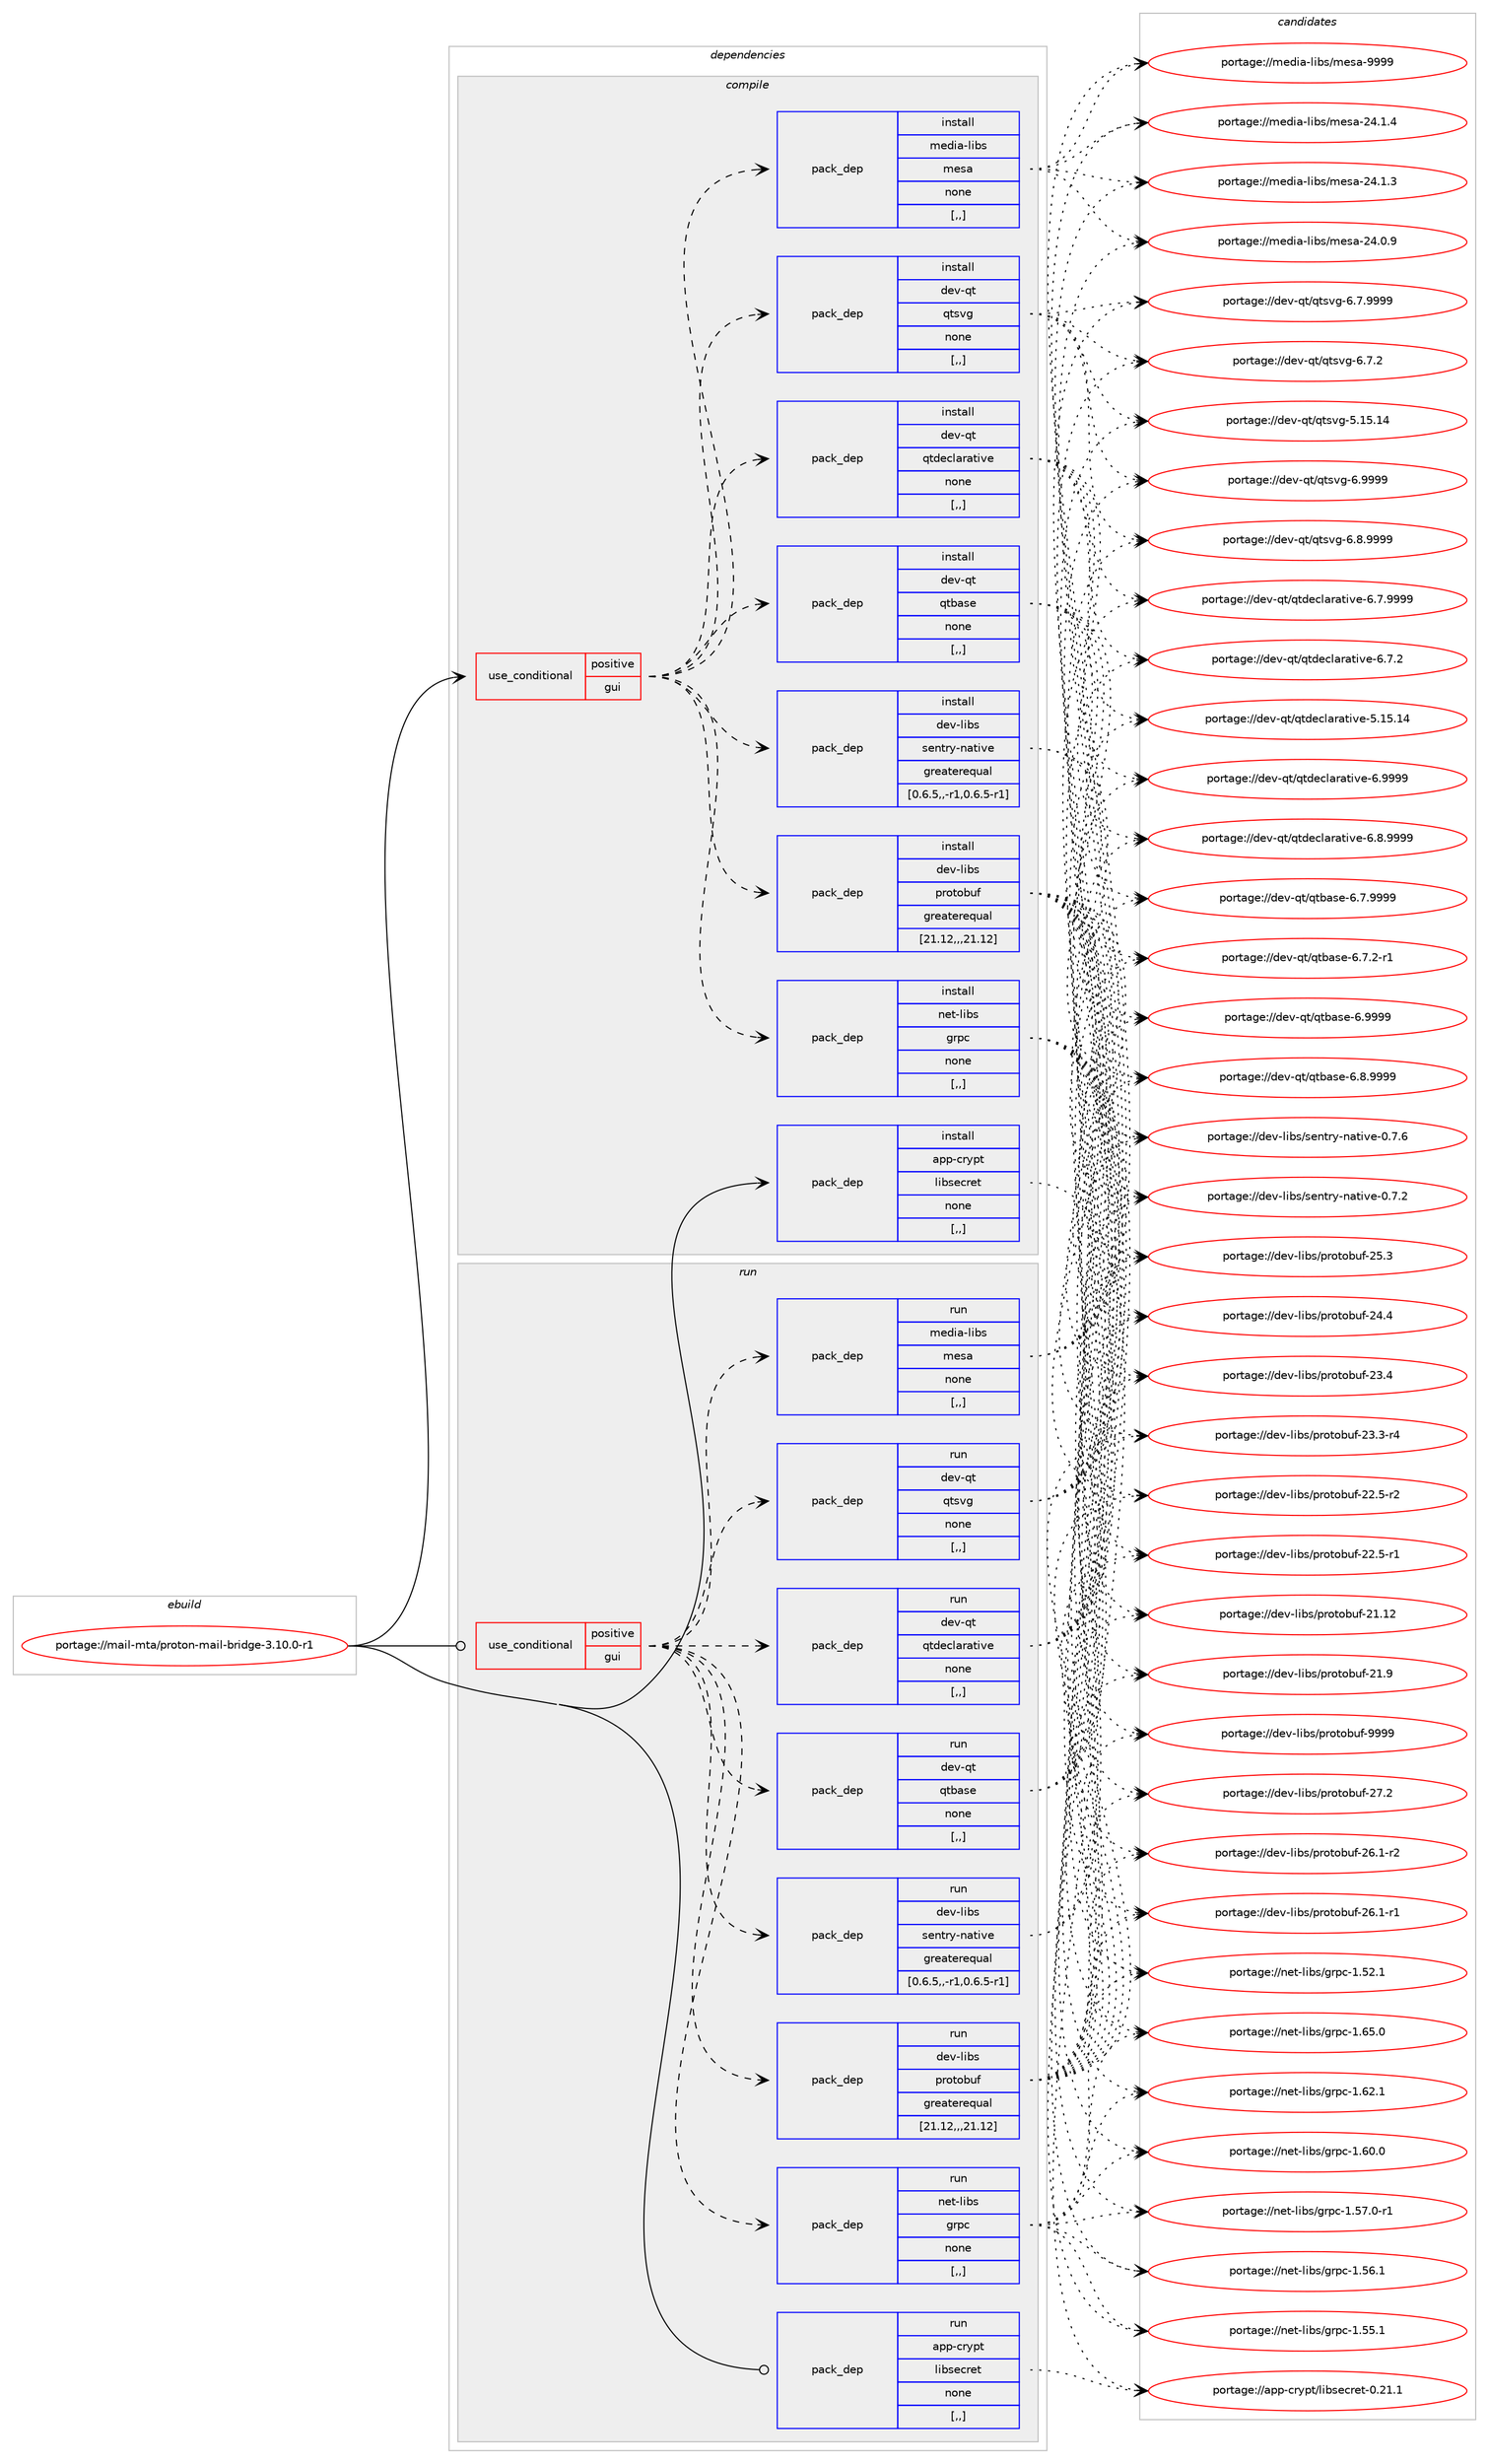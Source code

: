 digraph prolog {

# *************
# Graph options
# *************

newrank=true;
concentrate=true;
compound=true;
graph [rankdir=LR,fontname=Helvetica,fontsize=10,ranksep=1.5];#, ranksep=2.5, nodesep=0.2];
edge  [arrowhead=vee];
node  [fontname=Helvetica,fontsize=10];

# **********
# The ebuild
# **********

subgraph cluster_leftcol {
color=gray;
label=<<i>ebuild</i>>;
id [label="portage://mail-mta/proton-mail-bridge-3.10.0-r1", color=red, width=4, href="../mail-mta/proton-mail-bridge-3.10.0-r1.svg"];
}

# ****************
# The dependencies
# ****************

subgraph cluster_midcol {
color=gray;
label=<<i>dependencies</i>>;
subgraph cluster_compile {
fillcolor="#eeeeee";
style=filled;
label=<<i>compile</i>>;
subgraph cond70867 {
dependency281626 [label=<<TABLE BORDER="0" CELLBORDER="1" CELLSPACING="0" CELLPADDING="4"><TR><TD ROWSPAN="3" CELLPADDING="10">use_conditional</TD></TR><TR><TD>positive</TD></TR><TR><TD>gui</TD></TR></TABLE>>, shape=none, color=red];
subgraph pack208449 {
dependency281627 [label=<<TABLE BORDER="0" CELLBORDER="1" CELLSPACING="0" CELLPADDING="4" WIDTH="220"><TR><TD ROWSPAN="6" CELLPADDING="30">pack_dep</TD></TR><TR><TD WIDTH="110">install</TD></TR><TR><TD>dev-libs</TD></TR><TR><TD>protobuf</TD></TR><TR><TD>greaterequal</TD></TR><TR><TD>[21.12,,,21.12]</TD></TR></TABLE>>, shape=none, color=blue];
}
dependency281626:e -> dependency281627:w [weight=20,style="dashed",arrowhead="vee"];
subgraph pack208450 {
dependency281628 [label=<<TABLE BORDER="0" CELLBORDER="1" CELLSPACING="0" CELLPADDING="4" WIDTH="220"><TR><TD ROWSPAN="6" CELLPADDING="30">pack_dep</TD></TR><TR><TD WIDTH="110">install</TD></TR><TR><TD>dev-libs</TD></TR><TR><TD>sentry-native</TD></TR><TR><TD>greaterequal</TD></TR><TR><TD>[0.6.5,,-r1,0.6.5-r1]</TD></TR></TABLE>>, shape=none, color=blue];
}
dependency281626:e -> dependency281628:w [weight=20,style="dashed",arrowhead="vee"];
subgraph pack208451 {
dependency281629 [label=<<TABLE BORDER="0" CELLBORDER="1" CELLSPACING="0" CELLPADDING="4" WIDTH="220"><TR><TD ROWSPAN="6" CELLPADDING="30">pack_dep</TD></TR><TR><TD WIDTH="110">install</TD></TR><TR><TD>dev-qt</TD></TR><TR><TD>qtbase</TD></TR><TR><TD>none</TD></TR><TR><TD>[,,]</TD></TR></TABLE>>, shape=none, color=blue];
}
dependency281626:e -> dependency281629:w [weight=20,style="dashed",arrowhead="vee"];
subgraph pack208452 {
dependency281630 [label=<<TABLE BORDER="0" CELLBORDER="1" CELLSPACING="0" CELLPADDING="4" WIDTH="220"><TR><TD ROWSPAN="6" CELLPADDING="30">pack_dep</TD></TR><TR><TD WIDTH="110">install</TD></TR><TR><TD>dev-qt</TD></TR><TR><TD>qtdeclarative</TD></TR><TR><TD>none</TD></TR><TR><TD>[,,]</TD></TR></TABLE>>, shape=none, color=blue];
}
dependency281626:e -> dependency281630:w [weight=20,style="dashed",arrowhead="vee"];
subgraph pack208453 {
dependency281631 [label=<<TABLE BORDER="0" CELLBORDER="1" CELLSPACING="0" CELLPADDING="4" WIDTH="220"><TR><TD ROWSPAN="6" CELLPADDING="30">pack_dep</TD></TR><TR><TD WIDTH="110">install</TD></TR><TR><TD>dev-qt</TD></TR><TR><TD>qtsvg</TD></TR><TR><TD>none</TD></TR><TR><TD>[,,]</TD></TR></TABLE>>, shape=none, color=blue];
}
dependency281626:e -> dependency281631:w [weight=20,style="dashed",arrowhead="vee"];
subgraph pack208454 {
dependency281632 [label=<<TABLE BORDER="0" CELLBORDER="1" CELLSPACING="0" CELLPADDING="4" WIDTH="220"><TR><TD ROWSPAN="6" CELLPADDING="30">pack_dep</TD></TR><TR><TD WIDTH="110">install</TD></TR><TR><TD>media-libs</TD></TR><TR><TD>mesa</TD></TR><TR><TD>none</TD></TR><TR><TD>[,,]</TD></TR></TABLE>>, shape=none, color=blue];
}
dependency281626:e -> dependency281632:w [weight=20,style="dashed",arrowhead="vee"];
subgraph pack208455 {
dependency281633 [label=<<TABLE BORDER="0" CELLBORDER="1" CELLSPACING="0" CELLPADDING="4" WIDTH="220"><TR><TD ROWSPAN="6" CELLPADDING="30">pack_dep</TD></TR><TR><TD WIDTH="110">install</TD></TR><TR><TD>net-libs</TD></TR><TR><TD>grpc</TD></TR><TR><TD>none</TD></TR><TR><TD>[,,]</TD></TR></TABLE>>, shape=none, color=blue];
}
dependency281626:e -> dependency281633:w [weight=20,style="dashed",arrowhead="vee"];
}
id:e -> dependency281626:w [weight=20,style="solid",arrowhead="vee"];
subgraph pack208456 {
dependency281634 [label=<<TABLE BORDER="0" CELLBORDER="1" CELLSPACING="0" CELLPADDING="4" WIDTH="220"><TR><TD ROWSPAN="6" CELLPADDING="30">pack_dep</TD></TR><TR><TD WIDTH="110">install</TD></TR><TR><TD>app-crypt</TD></TR><TR><TD>libsecret</TD></TR><TR><TD>none</TD></TR><TR><TD>[,,]</TD></TR></TABLE>>, shape=none, color=blue];
}
id:e -> dependency281634:w [weight=20,style="solid",arrowhead="vee"];
}
subgraph cluster_compileandrun {
fillcolor="#eeeeee";
style=filled;
label=<<i>compile and run</i>>;
}
subgraph cluster_run {
fillcolor="#eeeeee";
style=filled;
label=<<i>run</i>>;
subgraph cond70868 {
dependency281635 [label=<<TABLE BORDER="0" CELLBORDER="1" CELLSPACING="0" CELLPADDING="4"><TR><TD ROWSPAN="3" CELLPADDING="10">use_conditional</TD></TR><TR><TD>positive</TD></TR><TR><TD>gui</TD></TR></TABLE>>, shape=none, color=red];
subgraph pack208457 {
dependency281636 [label=<<TABLE BORDER="0" CELLBORDER="1" CELLSPACING="0" CELLPADDING="4" WIDTH="220"><TR><TD ROWSPAN="6" CELLPADDING="30">pack_dep</TD></TR><TR><TD WIDTH="110">run</TD></TR><TR><TD>dev-libs</TD></TR><TR><TD>protobuf</TD></TR><TR><TD>greaterequal</TD></TR><TR><TD>[21.12,,,21.12]</TD></TR></TABLE>>, shape=none, color=blue];
}
dependency281635:e -> dependency281636:w [weight=20,style="dashed",arrowhead="vee"];
subgraph pack208458 {
dependency281637 [label=<<TABLE BORDER="0" CELLBORDER="1" CELLSPACING="0" CELLPADDING="4" WIDTH="220"><TR><TD ROWSPAN="6" CELLPADDING="30">pack_dep</TD></TR><TR><TD WIDTH="110">run</TD></TR><TR><TD>dev-libs</TD></TR><TR><TD>sentry-native</TD></TR><TR><TD>greaterequal</TD></TR><TR><TD>[0.6.5,,-r1,0.6.5-r1]</TD></TR></TABLE>>, shape=none, color=blue];
}
dependency281635:e -> dependency281637:w [weight=20,style="dashed",arrowhead="vee"];
subgraph pack208459 {
dependency281638 [label=<<TABLE BORDER="0" CELLBORDER="1" CELLSPACING="0" CELLPADDING="4" WIDTH="220"><TR><TD ROWSPAN="6" CELLPADDING="30">pack_dep</TD></TR><TR><TD WIDTH="110">run</TD></TR><TR><TD>dev-qt</TD></TR><TR><TD>qtbase</TD></TR><TR><TD>none</TD></TR><TR><TD>[,,]</TD></TR></TABLE>>, shape=none, color=blue];
}
dependency281635:e -> dependency281638:w [weight=20,style="dashed",arrowhead="vee"];
subgraph pack208460 {
dependency281639 [label=<<TABLE BORDER="0" CELLBORDER="1" CELLSPACING="0" CELLPADDING="4" WIDTH="220"><TR><TD ROWSPAN="6" CELLPADDING="30">pack_dep</TD></TR><TR><TD WIDTH="110">run</TD></TR><TR><TD>dev-qt</TD></TR><TR><TD>qtdeclarative</TD></TR><TR><TD>none</TD></TR><TR><TD>[,,]</TD></TR></TABLE>>, shape=none, color=blue];
}
dependency281635:e -> dependency281639:w [weight=20,style="dashed",arrowhead="vee"];
subgraph pack208461 {
dependency281640 [label=<<TABLE BORDER="0" CELLBORDER="1" CELLSPACING="0" CELLPADDING="4" WIDTH="220"><TR><TD ROWSPAN="6" CELLPADDING="30">pack_dep</TD></TR><TR><TD WIDTH="110">run</TD></TR><TR><TD>dev-qt</TD></TR><TR><TD>qtsvg</TD></TR><TR><TD>none</TD></TR><TR><TD>[,,]</TD></TR></TABLE>>, shape=none, color=blue];
}
dependency281635:e -> dependency281640:w [weight=20,style="dashed",arrowhead="vee"];
subgraph pack208462 {
dependency281641 [label=<<TABLE BORDER="0" CELLBORDER="1" CELLSPACING="0" CELLPADDING="4" WIDTH="220"><TR><TD ROWSPAN="6" CELLPADDING="30">pack_dep</TD></TR><TR><TD WIDTH="110">run</TD></TR><TR><TD>media-libs</TD></TR><TR><TD>mesa</TD></TR><TR><TD>none</TD></TR><TR><TD>[,,]</TD></TR></TABLE>>, shape=none, color=blue];
}
dependency281635:e -> dependency281641:w [weight=20,style="dashed",arrowhead="vee"];
subgraph pack208463 {
dependency281642 [label=<<TABLE BORDER="0" CELLBORDER="1" CELLSPACING="0" CELLPADDING="4" WIDTH="220"><TR><TD ROWSPAN="6" CELLPADDING="30">pack_dep</TD></TR><TR><TD WIDTH="110">run</TD></TR><TR><TD>net-libs</TD></TR><TR><TD>grpc</TD></TR><TR><TD>none</TD></TR><TR><TD>[,,]</TD></TR></TABLE>>, shape=none, color=blue];
}
dependency281635:e -> dependency281642:w [weight=20,style="dashed",arrowhead="vee"];
}
id:e -> dependency281635:w [weight=20,style="solid",arrowhead="odot"];
subgraph pack208464 {
dependency281643 [label=<<TABLE BORDER="0" CELLBORDER="1" CELLSPACING="0" CELLPADDING="4" WIDTH="220"><TR><TD ROWSPAN="6" CELLPADDING="30">pack_dep</TD></TR><TR><TD WIDTH="110">run</TD></TR><TR><TD>app-crypt</TD></TR><TR><TD>libsecret</TD></TR><TR><TD>none</TD></TR><TR><TD>[,,]</TD></TR></TABLE>>, shape=none, color=blue];
}
id:e -> dependency281643:w [weight=20,style="solid",arrowhead="odot"];
}
}

# **************
# The candidates
# **************

subgraph cluster_choices {
rank=same;
color=gray;
label=<<i>candidates</i>>;

subgraph choice208449 {
color=black;
nodesep=1;
choice100101118451081059811547112114111116111981171024557575757 [label="portage://dev-libs/protobuf-9999", color=red, width=4,href="../dev-libs/protobuf-9999.svg"];
choice100101118451081059811547112114111116111981171024550554650 [label="portage://dev-libs/protobuf-27.2", color=red, width=4,href="../dev-libs/protobuf-27.2.svg"];
choice1001011184510810598115471121141111161119811710245505446494511450 [label="portage://dev-libs/protobuf-26.1-r2", color=red, width=4,href="../dev-libs/protobuf-26.1-r2.svg"];
choice1001011184510810598115471121141111161119811710245505446494511449 [label="portage://dev-libs/protobuf-26.1-r1", color=red, width=4,href="../dev-libs/protobuf-26.1-r1.svg"];
choice100101118451081059811547112114111116111981171024550534651 [label="portage://dev-libs/protobuf-25.3", color=red, width=4,href="../dev-libs/protobuf-25.3.svg"];
choice100101118451081059811547112114111116111981171024550524652 [label="portage://dev-libs/protobuf-24.4", color=red, width=4,href="../dev-libs/protobuf-24.4.svg"];
choice100101118451081059811547112114111116111981171024550514652 [label="portage://dev-libs/protobuf-23.4", color=red, width=4,href="../dev-libs/protobuf-23.4.svg"];
choice1001011184510810598115471121141111161119811710245505146514511452 [label="portage://dev-libs/protobuf-23.3-r4", color=red, width=4,href="../dev-libs/protobuf-23.3-r4.svg"];
choice1001011184510810598115471121141111161119811710245505046534511450 [label="portage://dev-libs/protobuf-22.5-r2", color=red, width=4,href="../dev-libs/protobuf-22.5-r2.svg"];
choice1001011184510810598115471121141111161119811710245505046534511449 [label="portage://dev-libs/protobuf-22.5-r1", color=red, width=4,href="../dev-libs/protobuf-22.5-r1.svg"];
choice10010111845108105981154711211411111611198117102455049464950 [label="portage://dev-libs/protobuf-21.12", color=red, width=4,href="../dev-libs/protobuf-21.12.svg"];
choice100101118451081059811547112114111116111981171024550494657 [label="portage://dev-libs/protobuf-21.9", color=red, width=4,href="../dev-libs/protobuf-21.9.svg"];
dependency281627:e -> choice100101118451081059811547112114111116111981171024557575757:w [style=dotted,weight="100"];
dependency281627:e -> choice100101118451081059811547112114111116111981171024550554650:w [style=dotted,weight="100"];
dependency281627:e -> choice1001011184510810598115471121141111161119811710245505446494511450:w [style=dotted,weight="100"];
dependency281627:e -> choice1001011184510810598115471121141111161119811710245505446494511449:w [style=dotted,weight="100"];
dependency281627:e -> choice100101118451081059811547112114111116111981171024550534651:w [style=dotted,weight="100"];
dependency281627:e -> choice100101118451081059811547112114111116111981171024550524652:w [style=dotted,weight="100"];
dependency281627:e -> choice100101118451081059811547112114111116111981171024550514652:w [style=dotted,weight="100"];
dependency281627:e -> choice1001011184510810598115471121141111161119811710245505146514511452:w [style=dotted,weight="100"];
dependency281627:e -> choice1001011184510810598115471121141111161119811710245505046534511450:w [style=dotted,weight="100"];
dependency281627:e -> choice1001011184510810598115471121141111161119811710245505046534511449:w [style=dotted,weight="100"];
dependency281627:e -> choice10010111845108105981154711211411111611198117102455049464950:w [style=dotted,weight="100"];
dependency281627:e -> choice100101118451081059811547112114111116111981171024550494657:w [style=dotted,weight="100"];
}
subgraph choice208450 {
color=black;
nodesep=1;
choice1001011184510810598115471151011101161141214511097116105118101454846554654 [label="portage://dev-libs/sentry-native-0.7.6", color=red, width=4,href="../dev-libs/sentry-native-0.7.6.svg"];
choice1001011184510810598115471151011101161141214511097116105118101454846554650 [label="portage://dev-libs/sentry-native-0.7.2", color=red, width=4,href="../dev-libs/sentry-native-0.7.2.svg"];
dependency281628:e -> choice1001011184510810598115471151011101161141214511097116105118101454846554654:w [style=dotted,weight="100"];
dependency281628:e -> choice1001011184510810598115471151011101161141214511097116105118101454846554650:w [style=dotted,weight="100"];
}
subgraph choice208451 {
color=black;
nodesep=1;
choice1001011184511311647113116989711510145544657575757 [label="portage://dev-qt/qtbase-6.9999", color=red, width=4,href="../dev-qt/qtbase-6.9999.svg"];
choice10010111845113116471131169897115101455446564657575757 [label="portage://dev-qt/qtbase-6.8.9999", color=red, width=4,href="../dev-qt/qtbase-6.8.9999.svg"];
choice10010111845113116471131169897115101455446554657575757 [label="portage://dev-qt/qtbase-6.7.9999", color=red, width=4,href="../dev-qt/qtbase-6.7.9999.svg"];
choice100101118451131164711311698971151014554465546504511449 [label="portage://dev-qt/qtbase-6.7.2-r1", color=red, width=4,href="../dev-qt/qtbase-6.7.2-r1.svg"];
dependency281629:e -> choice1001011184511311647113116989711510145544657575757:w [style=dotted,weight="100"];
dependency281629:e -> choice10010111845113116471131169897115101455446564657575757:w [style=dotted,weight="100"];
dependency281629:e -> choice10010111845113116471131169897115101455446554657575757:w [style=dotted,weight="100"];
dependency281629:e -> choice100101118451131164711311698971151014554465546504511449:w [style=dotted,weight="100"];
}
subgraph choice208452 {
color=black;
nodesep=1;
choice100101118451131164711311610010199108971149711610511810145544657575757 [label="portage://dev-qt/qtdeclarative-6.9999", color=red, width=4,href="../dev-qt/qtdeclarative-6.9999.svg"];
choice1001011184511311647113116100101991089711497116105118101455446564657575757 [label="portage://dev-qt/qtdeclarative-6.8.9999", color=red, width=4,href="../dev-qt/qtdeclarative-6.8.9999.svg"];
choice1001011184511311647113116100101991089711497116105118101455446554657575757 [label="portage://dev-qt/qtdeclarative-6.7.9999", color=red, width=4,href="../dev-qt/qtdeclarative-6.7.9999.svg"];
choice1001011184511311647113116100101991089711497116105118101455446554650 [label="portage://dev-qt/qtdeclarative-6.7.2", color=red, width=4,href="../dev-qt/qtdeclarative-6.7.2.svg"];
choice10010111845113116471131161001019910897114971161051181014553464953464952 [label="portage://dev-qt/qtdeclarative-5.15.14", color=red, width=4,href="../dev-qt/qtdeclarative-5.15.14.svg"];
dependency281630:e -> choice100101118451131164711311610010199108971149711610511810145544657575757:w [style=dotted,weight="100"];
dependency281630:e -> choice1001011184511311647113116100101991089711497116105118101455446564657575757:w [style=dotted,weight="100"];
dependency281630:e -> choice1001011184511311647113116100101991089711497116105118101455446554657575757:w [style=dotted,weight="100"];
dependency281630:e -> choice1001011184511311647113116100101991089711497116105118101455446554650:w [style=dotted,weight="100"];
dependency281630:e -> choice10010111845113116471131161001019910897114971161051181014553464953464952:w [style=dotted,weight="100"];
}
subgraph choice208453 {
color=black;
nodesep=1;
choice100101118451131164711311611511810345544657575757 [label="portage://dev-qt/qtsvg-6.9999", color=red, width=4,href="../dev-qt/qtsvg-6.9999.svg"];
choice1001011184511311647113116115118103455446564657575757 [label="portage://dev-qt/qtsvg-6.8.9999", color=red, width=4,href="../dev-qt/qtsvg-6.8.9999.svg"];
choice1001011184511311647113116115118103455446554657575757 [label="portage://dev-qt/qtsvg-6.7.9999", color=red, width=4,href="../dev-qt/qtsvg-6.7.9999.svg"];
choice1001011184511311647113116115118103455446554650 [label="portage://dev-qt/qtsvg-6.7.2", color=red, width=4,href="../dev-qt/qtsvg-6.7.2.svg"];
choice10010111845113116471131161151181034553464953464952 [label="portage://dev-qt/qtsvg-5.15.14", color=red, width=4,href="../dev-qt/qtsvg-5.15.14.svg"];
dependency281631:e -> choice100101118451131164711311611511810345544657575757:w [style=dotted,weight="100"];
dependency281631:e -> choice1001011184511311647113116115118103455446564657575757:w [style=dotted,weight="100"];
dependency281631:e -> choice1001011184511311647113116115118103455446554657575757:w [style=dotted,weight="100"];
dependency281631:e -> choice1001011184511311647113116115118103455446554650:w [style=dotted,weight="100"];
dependency281631:e -> choice10010111845113116471131161151181034553464953464952:w [style=dotted,weight="100"];
}
subgraph choice208454 {
color=black;
nodesep=1;
choice10910110010597451081059811547109101115974557575757 [label="portage://media-libs/mesa-9999", color=red, width=4,href="../media-libs/mesa-9999.svg"];
choice109101100105974510810598115471091011159745505246494652 [label="portage://media-libs/mesa-24.1.4", color=red, width=4,href="../media-libs/mesa-24.1.4.svg"];
choice109101100105974510810598115471091011159745505246494651 [label="portage://media-libs/mesa-24.1.3", color=red, width=4,href="../media-libs/mesa-24.1.3.svg"];
choice109101100105974510810598115471091011159745505246484657 [label="portage://media-libs/mesa-24.0.9", color=red, width=4,href="../media-libs/mesa-24.0.9.svg"];
dependency281632:e -> choice10910110010597451081059811547109101115974557575757:w [style=dotted,weight="100"];
dependency281632:e -> choice109101100105974510810598115471091011159745505246494652:w [style=dotted,weight="100"];
dependency281632:e -> choice109101100105974510810598115471091011159745505246494651:w [style=dotted,weight="100"];
dependency281632:e -> choice109101100105974510810598115471091011159745505246484657:w [style=dotted,weight="100"];
}
subgraph choice208455 {
color=black;
nodesep=1;
choice1101011164510810598115471031141129945494654534648 [label="portage://net-libs/grpc-1.65.0", color=red, width=4,href="../net-libs/grpc-1.65.0.svg"];
choice1101011164510810598115471031141129945494654504649 [label="portage://net-libs/grpc-1.62.1", color=red, width=4,href="../net-libs/grpc-1.62.1.svg"];
choice1101011164510810598115471031141129945494654484648 [label="portage://net-libs/grpc-1.60.0", color=red, width=4,href="../net-libs/grpc-1.60.0.svg"];
choice11010111645108105981154710311411299454946535546484511449 [label="portage://net-libs/grpc-1.57.0-r1", color=red, width=4,href="../net-libs/grpc-1.57.0-r1.svg"];
choice1101011164510810598115471031141129945494653544649 [label="portage://net-libs/grpc-1.56.1", color=red, width=4,href="../net-libs/grpc-1.56.1.svg"];
choice1101011164510810598115471031141129945494653534649 [label="portage://net-libs/grpc-1.55.1", color=red, width=4,href="../net-libs/grpc-1.55.1.svg"];
choice1101011164510810598115471031141129945494653504649 [label="portage://net-libs/grpc-1.52.1", color=red, width=4,href="../net-libs/grpc-1.52.1.svg"];
dependency281633:e -> choice1101011164510810598115471031141129945494654534648:w [style=dotted,weight="100"];
dependency281633:e -> choice1101011164510810598115471031141129945494654504649:w [style=dotted,weight="100"];
dependency281633:e -> choice1101011164510810598115471031141129945494654484648:w [style=dotted,weight="100"];
dependency281633:e -> choice11010111645108105981154710311411299454946535546484511449:w [style=dotted,weight="100"];
dependency281633:e -> choice1101011164510810598115471031141129945494653544649:w [style=dotted,weight="100"];
dependency281633:e -> choice1101011164510810598115471031141129945494653534649:w [style=dotted,weight="100"];
dependency281633:e -> choice1101011164510810598115471031141129945494653504649:w [style=dotted,weight="100"];
}
subgraph choice208456 {
color=black;
nodesep=1;
choice97112112459911412111211647108105981151019911410111645484650494649 [label="portage://app-crypt/libsecret-0.21.1", color=red, width=4,href="../app-crypt/libsecret-0.21.1.svg"];
dependency281634:e -> choice97112112459911412111211647108105981151019911410111645484650494649:w [style=dotted,weight="100"];
}
subgraph choice208457 {
color=black;
nodesep=1;
choice100101118451081059811547112114111116111981171024557575757 [label="portage://dev-libs/protobuf-9999", color=red, width=4,href="../dev-libs/protobuf-9999.svg"];
choice100101118451081059811547112114111116111981171024550554650 [label="portage://dev-libs/protobuf-27.2", color=red, width=4,href="../dev-libs/protobuf-27.2.svg"];
choice1001011184510810598115471121141111161119811710245505446494511450 [label="portage://dev-libs/protobuf-26.1-r2", color=red, width=4,href="../dev-libs/protobuf-26.1-r2.svg"];
choice1001011184510810598115471121141111161119811710245505446494511449 [label="portage://dev-libs/protobuf-26.1-r1", color=red, width=4,href="../dev-libs/protobuf-26.1-r1.svg"];
choice100101118451081059811547112114111116111981171024550534651 [label="portage://dev-libs/protobuf-25.3", color=red, width=4,href="../dev-libs/protobuf-25.3.svg"];
choice100101118451081059811547112114111116111981171024550524652 [label="portage://dev-libs/protobuf-24.4", color=red, width=4,href="../dev-libs/protobuf-24.4.svg"];
choice100101118451081059811547112114111116111981171024550514652 [label="portage://dev-libs/protobuf-23.4", color=red, width=4,href="../dev-libs/protobuf-23.4.svg"];
choice1001011184510810598115471121141111161119811710245505146514511452 [label="portage://dev-libs/protobuf-23.3-r4", color=red, width=4,href="../dev-libs/protobuf-23.3-r4.svg"];
choice1001011184510810598115471121141111161119811710245505046534511450 [label="portage://dev-libs/protobuf-22.5-r2", color=red, width=4,href="../dev-libs/protobuf-22.5-r2.svg"];
choice1001011184510810598115471121141111161119811710245505046534511449 [label="portage://dev-libs/protobuf-22.5-r1", color=red, width=4,href="../dev-libs/protobuf-22.5-r1.svg"];
choice10010111845108105981154711211411111611198117102455049464950 [label="portage://dev-libs/protobuf-21.12", color=red, width=4,href="../dev-libs/protobuf-21.12.svg"];
choice100101118451081059811547112114111116111981171024550494657 [label="portage://dev-libs/protobuf-21.9", color=red, width=4,href="../dev-libs/protobuf-21.9.svg"];
dependency281636:e -> choice100101118451081059811547112114111116111981171024557575757:w [style=dotted,weight="100"];
dependency281636:e -> choice100101118451081059811547112114111116111981171024550554650:w [style=dotted,weight="100"];
dependency281636:e -> choice1001011184510810598115471121141111161119811710245505446494511450:w [style=dotted,weight="100"];
dependency281636:e -> choice1001011184510810598115471121141111161119811710245505446494511449:w [style=dotted,weight="100"];
dependency281636:e -> choice100101118451081059811547112114111116111981171024550534651:w [style=dotted,weight="100"];
dependency281636:e -> choice100101118451081059811547112114111116111981171024550524652:w [style=dotted,weight="100"];
dependency281636:e -> choice100101118451081059811547112114111116111981171024550514652:w [style=dotted,weight="100"];
dependency281636:e -> choice1001011184510810598115471121141111161119811710245505146514511452:w [style=dotted,weight="100"];
dependency281636:e -> choice1001011184510810598115471121141111161119811710245505046534511450:w [style=dotted,weight="100"];
dependency281636:e -> choice1001011184510810598115471121141111161119811710245505046534511449:w [style=dotted,weight="100"];
dependency281636:e -> choice10010111845108105981154711211411111611198117102455049464950:w [style=dotted,weight="100"];
dependency281636:e -> choice100101118451081059811547112114111116111981171024550494657:w [style=dotted,weight="100"];
}
subgraph choice208458 {
color=black;
nodesep=1;
choice1001011184510810598115471151011101161141214511097116105118101454846554654 [label="portage://dev-libs/sentry-native-0.7.6", color=red, width=4,href="../dev-libs/sentry-native-0.7.6.svg"];
choice1001011184510810598115471151011101161141214511097116105118101454846554650 [label="portage://dev-libs/sentry-native-0.7.2", color=red, width=4,href="../dev-libs/sentry-native-0.7.2.svg"];
dependency281637:e -> choice1001011184510810598115471151011101161141214511097116105118101454846554654:w [style=dotted,weight="100"];
dependency281637:e -> choice1001011184510810598115471151011101161141214511097116105118101454846554650:w [style=dotted,weight="100"];
}
subgraph choice208459 {
color=black;
nodesep=1;
choice1001011184511311647113116989711510145544657575757 [label="portage://dev-qt/qtbase-6.9999", color=red, width=4,href="../dev-qt/qtbase-6.9999.svg"];
choice10010111845113116471131169897115101455446564657575757 [label="portage://dev-qt/qtbase-6.8.9999", color=red, width=4,href="../dev-qt/qtbase-6.8.9999.svg"];
choice10010111845113116471131169897115101455446554657575757 [label="portage://dev-qt/qtbase-6.7.9999", color=red, width=4,href="../dev-qt/qtbase-6.7.9999.svg"];
choice100101118451131164711311698971151014554465546504511449 [label="portage://dev-qt/qtbase-6.7.2-r1", color=red, width=4,href="../dev-qt/qtbase-6.7.2-r1.svg"];
dependency281638:e -> choice1001011184511311647113116989711510145544657575757:w [style=dotted,weight="100"];
dependency281638:e -> choice10010111845113116471131169897115101455446564657575757:w [style=dotted,weight="100"];
dependency281638:e -> choice10010111845113116471131169897115101455446554657575757:w [style=dotted,weight="100"];
dependency281638:e -> choice100101118451131164711311698971151014554465546504511449:w [style=dotted,weight="100"];
}
subgraph choice208460 {
color=black;
nodesep=1;
choice100101118451131164711311610010199108971149711610511810145544657575757 [label="portage://dev-qt/qtdeclarative-6.9999", color=red, width=4,href="../dev-qt/qtdeclarative-6.9999.svg"];
choice1001011184511311647113116100101991089711497116105118101455446564657575757 [label="portage://dev-qt/qtdeclarative-6.8.9999", color=red, width=4,href="../dev-qt/qtdeclarative-6.8.9999.svg"];
choice1001011184511311647113116100101991089711497116105118101455446554657575757 [label="portage://dev-qt/qtdeclarative-6.7.9999", color=red, width=4,href="../dev-qt/qtdeclarative-6.7.9999.svg"];
choice1001011184511311647113116100101991089711497116105118101455446554650 [label="portage://dev-qt/qtdeclarative-6.7.2", color=red, width=4,href="../dev-qt/qtdeclarative-6.7.2.svg"];
choice10010111845113116471131161001019910897114971161051181014553464953464952 [label="portage://dev-qt/qtdeclarative-5.15.14", color=red, width=4,href="../dev-qt/qtdeclarative-5.15.14.svg"];
dependency281639:e -> choice100101118451131164711311610010199108971149711610511810145544657575757:w [style=dotted,weight="100"];
dependency281639:e -> choice1001011184511311647113116100101991089711497116105118101455446564657575757:w [style=dotted,weight="100"];
dependency281639:e -> choice1001011184511311647113116100101991089711497116105118101455446554657575757:w [style=dotted,weight="100"];
dependency281639:e -> choice1001011184511311647113116100101991089711497116105118101455446554650:w [style=dotted,weight="100"];
dependency281639:e -> choice10010111845113116471131161001019910897114971161051181014553464953464952:w [style=dotted,weight="100"];
}
subgraph choice208461 {
color=black;
nodesep=1;
choice100101118451131164711311611511810345544657575757 [label="portage://dev-qt/qtsvg-6.9999", color=red, width=4,href="../dev-qt/qtsvg-6.9999.svg"];
choice1001011184511311647113116115118103455446564657575757 [label="portage://dev-qt/qtsvg-6.8.9999", color=red, width=4,href="../dev-qt/qtsvg-6.8.9999.svg"];
choice1001011184511311647113116115118103455446554657575757 [label="portage://dev-qt/qtsvg-6.7.9999", color=red, width=4,href="../dev-qt/qtsvg-6.7.9999.svg"];
choice1001011184511311647113116115118103455446554650 [label="portage://dev-qt/qtsvg-6.7.2", color=red, width=4,href="../dev-qt/qtsvg-6.7.2.svg"];
choice10010111845113116471131161151181034553464953464952 [label="portage://dev-qt/qtsvg-5.15.14", color=red, width=4,href="../dev-qt/qtsvg-5.15.14.svg"];
dependency281640:e -> choice100101118451131164711311611511810345544657575757:w [style=dotted,weight="100"];
dependency281640:e -> choice1001011184511311647113116115118103455446564657575757:w [style=dotted,weight="100"];
dependency281640:e -> choice1001011184511311647113116115118103455446554657575757:w [style=dotted,weight="100"];
dependency281640:e -> choice1001011184511311647113116115118103455446554650:w [style=dotted,weight="100"];
dependency281640:e -> choice10010111845113116471131161151181034553464953464952:w [style=dotted,weight="100"];
}
subgraph choice208462 {
color=black;
nodesep=1;
choice10910110010597451081059811547109101115974557575757 [label="portage://media-libs/mesa-9999", color=red, width=4,href="../media-libs/mesa-9999.svg"];
choice109101100105974510810598115471091011159745505246494652 [label="portage://media-libs/mesa-24.1.4", color=red, width=4,href="../media-libs/mesa-24.1.4.svg"];
choice109101100105974510810598115471091011159745505246494651 [label="portage://media-libs/mesa-24.1.3", color=red, width=4,href="../media-libs/mesa-24.1.3.svg"];
choice109101100105974510810598115471091011159745505246484657 [label="portage://media-libs/mesa-24.0.9", color=red, width=4,href="../media-libs/mesa-24.0.9.svg"];
dependency281641:e -> choice10910110010597451081059811547109101115974557575757:w [style=dotted,weight="100"];
dependency281641:e -> choice109101100105974510810598115471091011159745505246494652:w [style=dotted,weight="100"];
dependency281641:e -> choice109101100105974510810598115471091011159745505246494651:w [style=dotted,weight="100"];
dependency281641:e -> choice109101100105974510810598115471091011159745505246484657:w [style=dotted,weight="100"];
}
subgraph choice208463 {
color=black;
nodesep=1;
choice1101011164510810598115471031141129945494654534648 [label="portage://net-libs/grpc-1.65.0", color=red, width=4,href="../net-libs/grpc-1.65.0.svg"];
choice1101011164510810598115471031141129945494654504649 [label="portage://net-libs/grpc-1.62.1", color=red, width=4,href="../net-libs/grpc-1.62.1.svg"];
choice1101011164510810598115471031141129945494654484648 [label="portage://net-libs/grpc-1.60.0", color=red, width=4,href="../net-libs/grpc-1.60.0.svg"];
choice11010111645108105981154710311411299454946535546484511449 [label="portage://net-libs/grpc-1.57.0-r1", color=red, width=4,href="../net-libs/grpc-1.57.0-r1.svg"];
choice1101011164510810598115471031141129945494653544649 [label="portage://net-libs/grpc-1.56.1", color=red, width=4,href="../net-libs/grpc-1.56.1.svg"];
choice1101011164510810598115471031141129945494653534649 [label="portage://net-libs/grpc-1.55.1", color=red, width=4,href="../net-libs/grpc-1.55.1.svg"];
choice1101011164510810598115471031141129945494653504649 [label="portage://net-libs/grpc-1.52.1", color=red, width=4,href="../net-libs/grpc-1.52.1.svg"];
dependency281642:e -> choice1101011164510810598115471031141129945494654534648:w [style=dotted,weight="100"];
dependency281642:e -> choice1101011164510810598115471031141129945494654504649:w [style=dotted,weight="100"];
dependency281642:e -> choice1101011164510810598115471031141129945494654484648:w [style=dotted,weight="100"];
dependency281642:e -> choice11010111645108105981154710311411299454946535546484511449:w [style=dotted,weight="100"];
dependency281642:e -> choice1101011164510810598115471031141129945494653544649:w [style=dotted,weight="100"];
dependency281642:e -> choice1101011164510810598115471031141129945494653534649:w [style=dotted,weight="100"];
dependency281642:e -> choice1101011164510810598115471031141129945494653504649:w [style=dotted,weight="100"];
}
subgraph choice208464 {
color=black;
nodesep=1;
choice97112112459911412111211647108105981151019911410111645484650494649 [label="portage://app-crypt/libsecret-0.21.1", color=red, width=4,href="../app-crypt/libsecret-0.21.1.svg"];
dependency281643:e -> choice97112112459911412111211647108105981151019911410111645484650494649:w [style=dotted,weight="100"];
}
}

}
